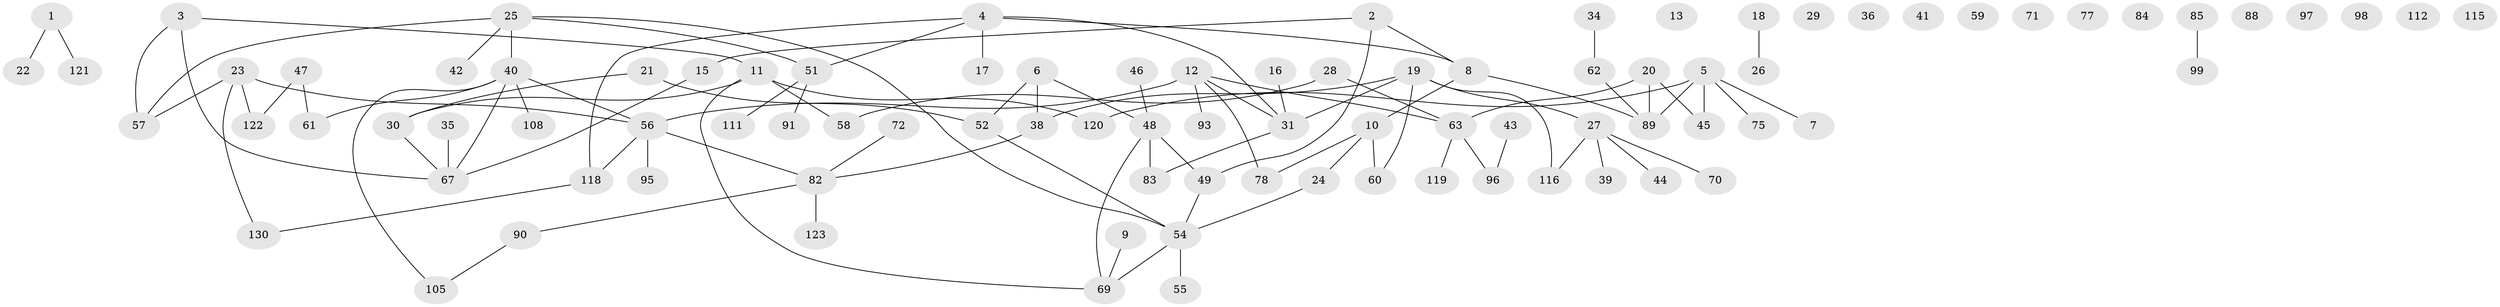 // original degree distribution, {2: 0.25384615384615383, 3: 0.2153846153846154, 4: 0.08461538461538462, 1: 0.2846153846153846, 0: 0.09230769230769231, 5: 0.05384615384615385, 6: 0.015384615384615385}
// Generated by graph-tools (version 1.1) at 2025/41/03/06/25 10:41:23]
// undirected, 92 vertices, 100 edges
graph export_dot {
graph [start="1"]
  node [color=gray90,style=filled];
  1 [super="+37"];
  2 [super="+50"];
  3;
  4 [super="+102"];
  5 [super="+68"];
  6 [super="+14"];
  7;
  8 [super="+103"];
  9;
  10 [super="+81"];
  11 [super="+87"];
  12 [super="+74"];
  13;
  15;
  16 [super="+126"];
  17;
  18;
  19 [super="+125"];
  20 [super="+53"];
  21 [super="+117"];
  22;
  23 [super="+109"];
  24;
  25 [super="+110"];
  26;
  27 [super="+33"];
  28 [super="+32"];
  29;
  30;
  31 [super="+65"];
  34;
  35;
  36;
  38 [super="+101"];
  39;
  40 [super="+64"];
  41;
  42;
  43;
  44;
  45;
  46;
  47 [super="+76"];
  48 [super="+86"];
  49 [super="+129"];
  51 [super="+94"];
  52 [super="+113"];
  54 [super="+92"];
  55;
  56 [super="+73"];
  57 [super="+66"];
  58;
  59;
  60;
  61;
  62 [super="+104"];
  63 [super="+79"];
  67 [super="+124"];
  69 [super="+114"];
  70;
  71 [super="+80"];
  72;
  75;
  77;
  78;
  82 [super="+106"];
  83;
  84;
  85;
  88;
  89 [super="+128"];
  90;
  91 [super="+107"];
  93;
  95;
  96 [super="+100"];
  97;
  98;
  99;
  105 [super="+127"];
  108;
  111;
  112;
  115;
  116;
  118;
  119;
  120;
  121;
  122;
  123;
  130;
  1 -- 22;
  1 -- 121;
  2 -- 49;
  2 -- 8;
  2 -- 15;
  3 -- 11;
  3 -- 57;
  3 -- 67;
  4 -- 51;
  4 -- 118;
  4 -- 17;
  4 -- 31;
  4 -- 8;
  5 -- 7;
  5 -- 45;
  5 -- 89;
  5 -- 120;
  5 -- 75;
  6 -- 48;
  6 -- 52;
  6 -- 38;
  8 -- 10;
  8 -- 89;
  9 -- 69;
  10 -- 24;
  10 -- 60;
  10 -- 78;
  11 -- 58;
  11 -- 120;
  11 -- 69;
  11 -- 30;
  12 -- 78;
  12 -- 56;
  12 -- 93;
  12 -- 31;
  12 -- 63;
  15 -- 67;
  16 -- 31;
  18 -- 26;
  19 -- 60;
  19 -- 116;
  19 -- 27;
  19 -- 38;
  19 -- 31;
  20 -- 45;
  20 -- 89;
  20 -- 63;
  21 -- 30;
  21 -- 52;
  23 -- 130;
  23 -- 122;
  23 -- 56;
  23 -- 57;
  24 -- 54;
  25 -- 40;
  25 -- 42;
  25 -- 51;
  25 -- 54;
  25 -- 57;
  27 -- 116;
  27 -- 70;
  27 -- 39;
  27 -- 44;
  28 -- 63 [weight=2];
  28 -- 58;
  30 -- 67;
  31 -- 83;
  34 -- 62;
  35 -- 67;
  38 -- 82;
  40 -- 61;
  40 -- 67;
  40 -- 108;
  40 -- 105;
  40 -- 56;
  43 -- 96;
  46 -- 48;
  47 -- 122;
  47 -- 61;
  48 -- 49;
  48 -- 83;
  48 -- 69;
  49 -- 54;
  51 -- 91;
  51 -- 111;
  52 -- 54;
  54 -- 69;
  54 -- 55;
  56 -- 118;
  56 -- 82;
  56 -- 95;
  62 -- 89;
  63 -- 96;
  63 -- 119;
  72 -- 82;
  82 -- 123;
  82 -- 90;
  85 -- 99;
  90 -- 105;
  118 -- 130;
}
